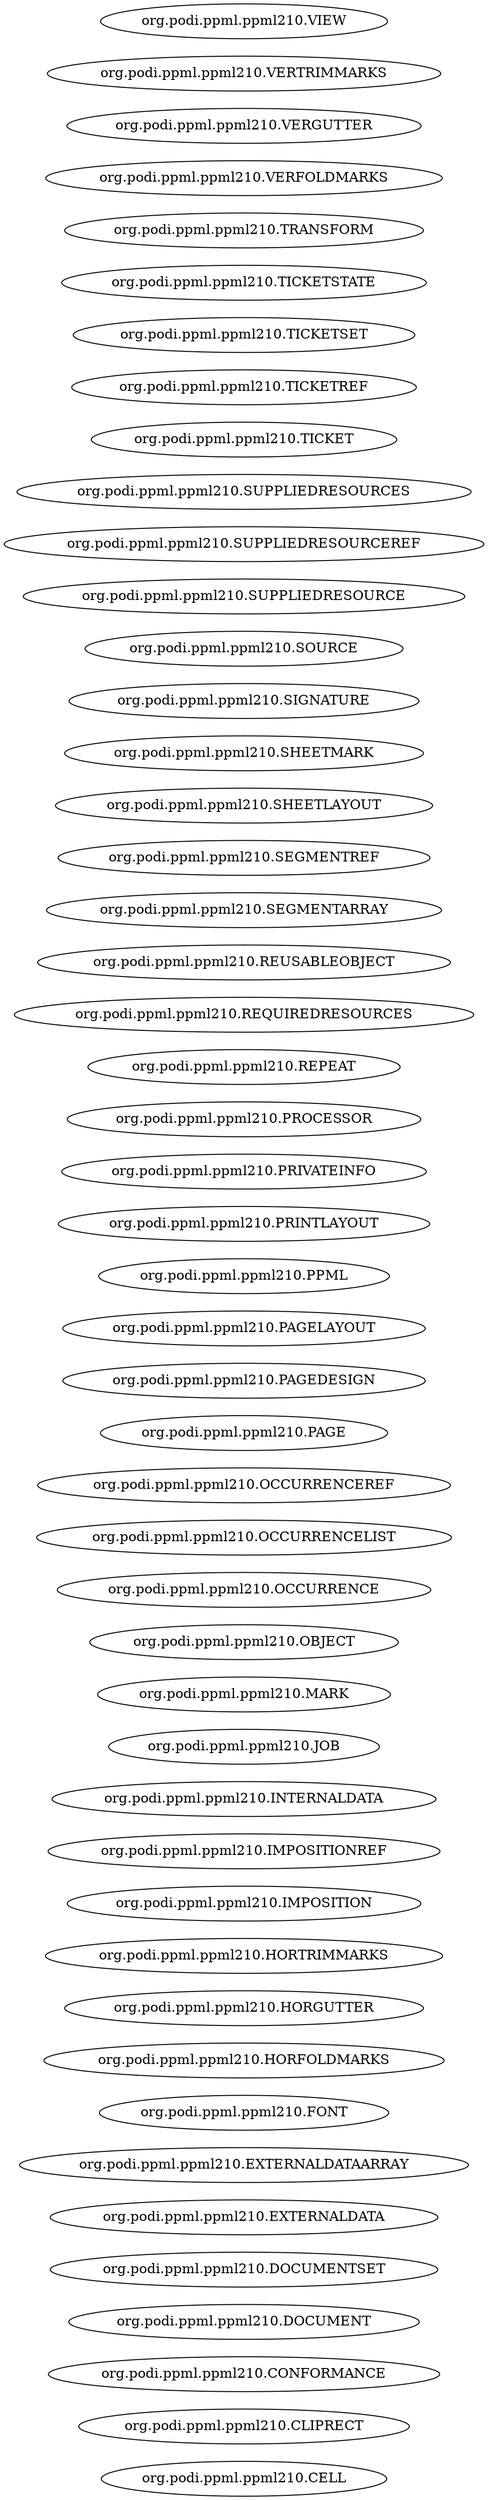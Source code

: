 digraph dependencyGraph {
 concentrate=true;
 rankdir="LR"; 
ranksep="2.0";
"org.podi.ppml.ppml210.CELL"; 
"org.podi.ppml.ppml210.CLIPRECT"; 
"org.podi.ppml.ppml210.CONFORMANCE"; 
"org.podi.ppml.ppml210.DOCUMENT"; 
"org.podi.ppml.ppml210.DOCUMENTSET"; 
"org.podi.ppml.ppml210.EXTERNALDATA"; 
"org.podi.ppml.ppml210.EXTERNALDATAARRAY"; 
"org.podi.ppml.ppml210.FONT"; 
"org.podi.ppml.ppml210.HORFOLDMARKS"; 
"org.podi.ppml.ppml210.HORGUTTER"; 
"org.podi.ppml.ppml210.HORTRIMMARKS"; 
"org.podi.ppml.ppml210.IMPOSITION"; 
"org.podi.ppml.ppml210.IMPOSITIONREF"; 
"org.podi.ppml.ppml210.INTERNALDATA"; 
"org.podi.ppml.ppml210.JOB"; 
"org.podi.ppml.ppml210.MARK"; 
"org.podi.ppml.ppml210.OBJECT"; 
"org.podi.ppml.ppml210.OCCURRENCE"; 
"org.podi.ppml.ppml210.OCCURRENCELIST"; 
"org.podi.ppml.ppml210.OCCURRENCEREF"; 
"org.podi.ppml.ppml210.PAGE"; 
"org.podi.ppml.ppml210.PAGEDESIGN"; 
"org.podi.ppml.ppml210.PAGELAYOUT"; 
"org.podi.ppml.ppml210.PPML"; 
"org.podi.ppml.ppml210.PRINTLAYOUT"; 
"org.podi.ppml.ppml210.PRIVATEINFO"; 
"org.podi.ppml.ppml210.PROCESSOR"; 
"org.podi.ppml.ppml210.REPEAT"; 
"org.podi.ppml.ppml210.REQUIREDRESOURCES"; 
"org.podi.ppml.ppml210.REUSABLEOBJECT"; 
"org.podi.ppml.ppml210.SEGMENTARRAY"; 
"org.podi.ppml.ppml210.SEGMENTREF"; 
"org.podi.ppml.ppml210.SHEETLAYOUT"; 
"org.podi.ppml.ppml210.SHEETMARK"; 
"org.podi.ppml.ppml210.SIGNATURE"; 
"org.podi.ppml.ppml210.SOURCE"; 
"org.podi.ppml.ppml210.SUPPLIEDRESOURCE"; 
"org.podi.ppml.ppml210.SUPPLIEDRESOURCEREF"; 
"org.podi.ppml.ppml210.SUPPLIEDRESOURCES"; 
"org.podi.ppml.ppml210.TICKET"; 
"org.podi.ppml.ppml210.TICKETREF"; 
"org.podi.ppml.ppml210.TICKETSET"; 
"org.podi.ppml.ppml210.TICKETSTATE"; 
"org.podi.ppml.ppml210.TRANSFORM"; 
"org.podi.ppml.ppml210.VERFOLDMARKS"; 
"org.podi.ppml.ppml210.VERGUTTER"; 
"org.podi.ppml.ppml210.VERTRIMMARKS"; 
"org.podi.ppml.ppml210.VIEW"; 
}